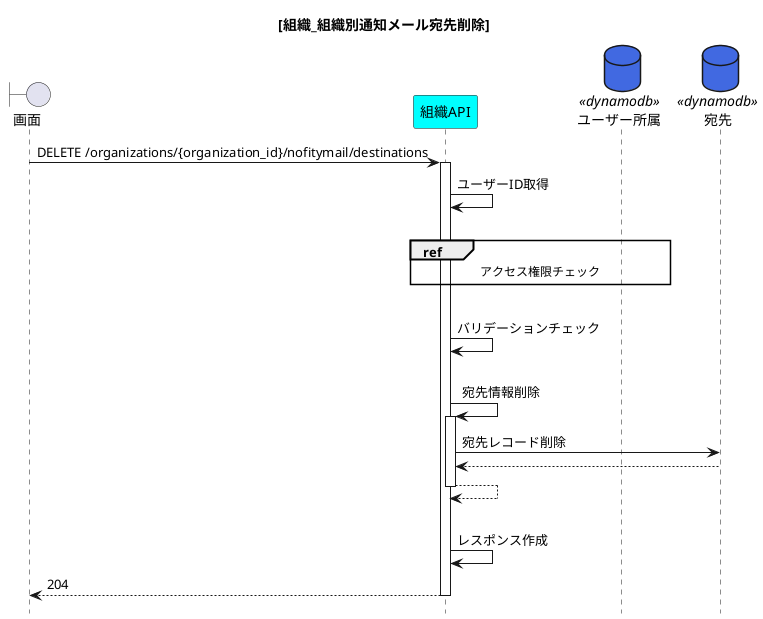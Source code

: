 @startuml{API_組織_組織別通知メール宛先削除.png}
title [組織_組織別通知メール宛先削除]
hide footbox

boundary 画面 as view
participant 組織API as api_organizations #cyan
database ユーザー所属 as table_affiliation <<dynamodb>> #royalblue
database 宛先 as table_destinations <<dynamodb>> #royalblue

view -> api_organizations : DELETE /organizations/{organization_id}/nofitymail/destinations
activate api_organizations
    api_organizations -> api_organizations :ユーザーID取得
    |||
    ref over api_organizations, table_affiliation :アクセス権限チェック
    |||
    api_organizations -> api_organizations :バリデーションチェック
    |||
    api_organizations -> api_organizations :宛先情報削除
    activate api_organizations
        api_organizations -> table_destinations :宛先レコード削除
        table_destinations --> api_organizations
        api_organizations --> api_organizations
    deactivate api_organizations
    |||
    api_organizations -> api_organizations :レスポンス作成
    api_organizations --> view :204
deactivate api_organizations

@enduml
